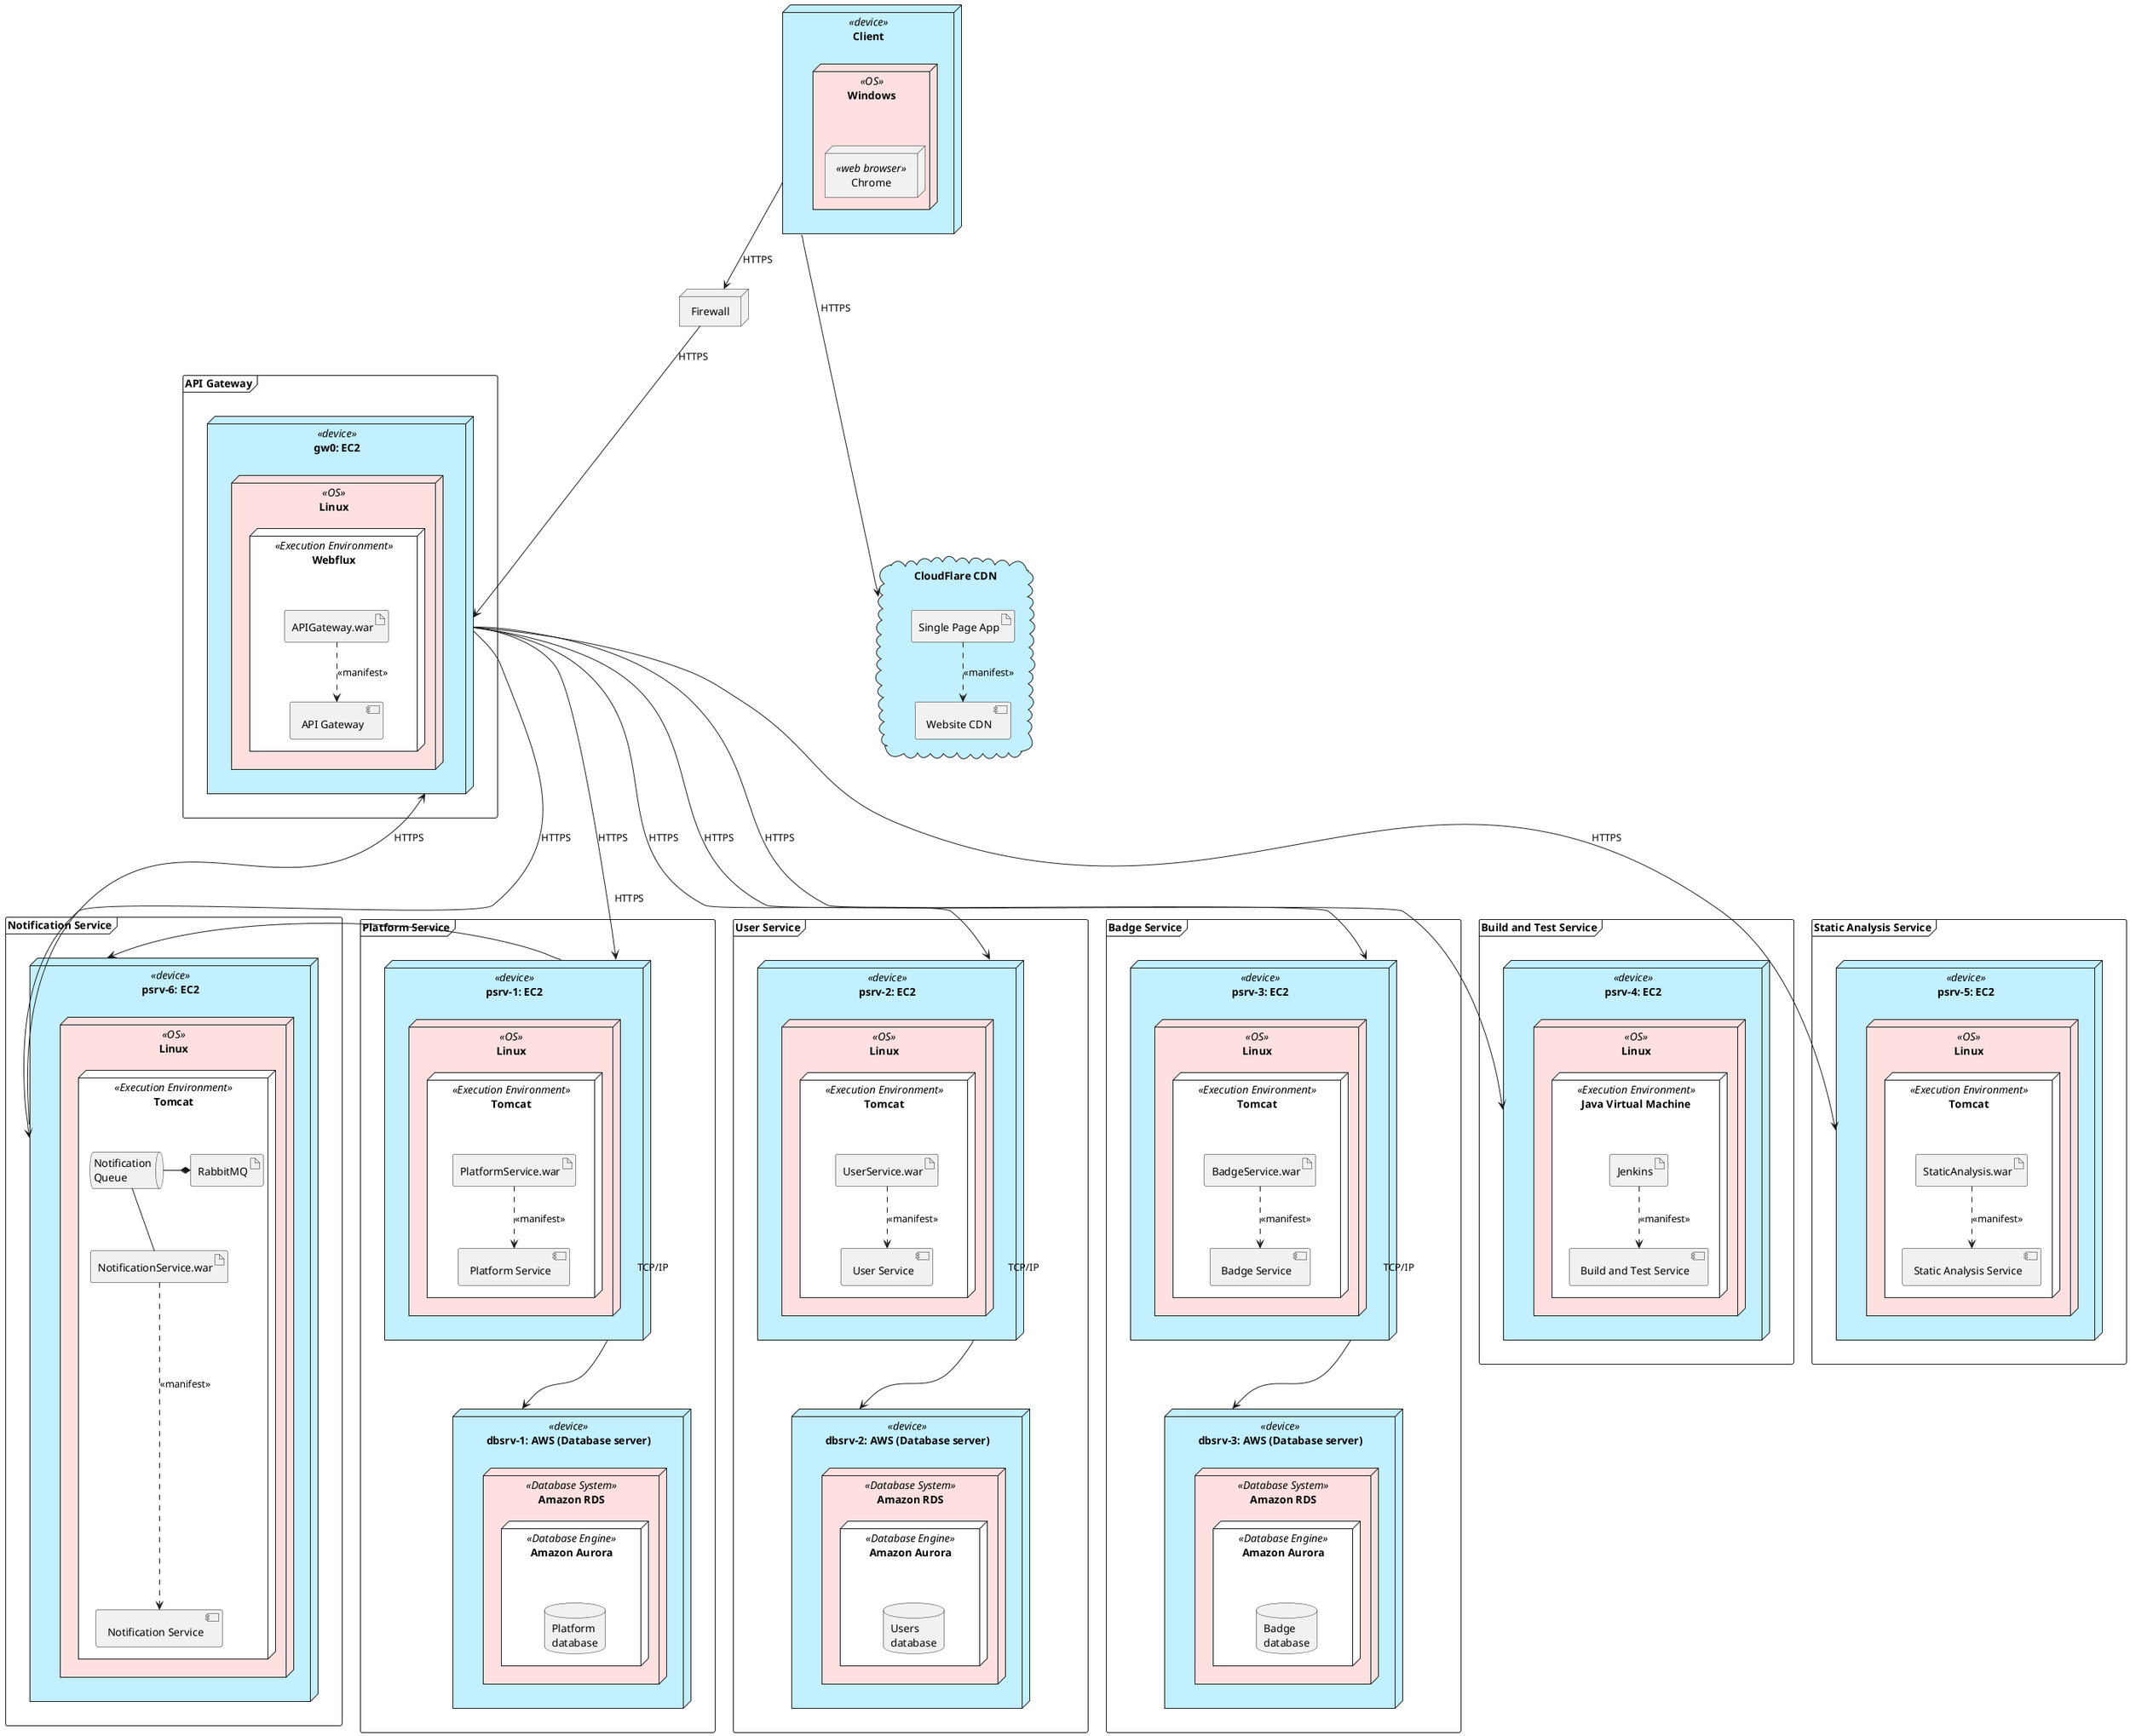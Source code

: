 @startuml Deployment Diagram

node Client <<device>> #APPLICATION{
    node "Windows" <<OS>> #IMPLEMENTATION{
        node "Chrome" <<web browser>>{
        }
    }
}

cloud "CloudFlare CDN" as CDN #APPLICATION{
    artifact "Single Page App"
    component "Website CDN"
    "Single Page App" ..> "Website CDN": <<manifest>>
}

Client ---> CDN: HTTPS

node Firewall
Client --> Firewall: HTTPS

frame "API Gateway"{
    node "gw0: EC2" <<device>> as GatewayDevice #APPLICATION{
        node "Linux" <<OS>> as gwos #IMPLEMENTATION{
            'https://spring.io/projects/spring-cloud-gateway/
            node "Webflux" <<Execution Environment>> #white{
                artifact "APIGateway.war"
                component "API Gateway" as gw
                "APIGateway.war" ..> gw : <<manifest>>
            }
        }
    }
}

Firewall --> GatewayDevice: HTTPS

frame "Platform Service"{
    node "psrv-1: EC2" <<device>> as PlatformDevice #APPLICATION{
        node "Linux" <<OS>> as plos #IMPLEMENTATION{
            node "Tomcat" <<Execution Environment>> as plee #white{
                artifact "PlatformService.war"
                component "Platform Service" as ps
                "PlatformService.war" ..> ps : <<manifest>>
            }
        }
    }
    node "dbsrv-1: AWS (Database server)" <<device>> as PlatformDBDevice #APPLICATION{
        node "Amazon RDS" <<Database System>> as pdbs #IMPLEMENTATION{
            node "Amazon Aurora" <<Database Engine>> as pdbe #white{
                database "Platform\ndatabase"
            }
        }
    }

    GatewayDevice ----> PlatformDevice : HTTPS
    PlatformDevice ---> PlatformDBDevice: TCP/IP
}


frame "User Service"{
    node "psrv-2: EC2" <<device>> as UserSrvDevice #APPLICATION{
        node "Linux" <<OS>> as usos #IMPLEMENTATION{
            node "Tomcat" <<Execution Environment>> as usee #white{
                artifact "UserService.war"
                component "User Service" as usc
                "UserService.war" ..> usc : <<manifest>>
            }
        }
    }
    node "dbsrv-2: AWS (Database server)" <<device>> as UserDBDevice #APPLICATION{
        node "Amazon RDS" <<Database System>> as udbs #IMPLEMENTATION{
            node "Amazon Aurora" <<Database Engine>> as usbe #white{
                database "Users\ndatabase"
            }
        }
    }

    GatewayDevice ---> UserSrvDevice : HTTPS
    UserSrvDevice ---> UserDBDevice: TCP/IP
}
PlatformDBDevice -[hidden] UserDBDevice

frame "Badge Service"{
    node "psrv-3: EC2" <<device>> as BadgesDevice #APPLICATION{
        node "Linux" <<OS>> as bdos #IMPLEMENTATION{
            node "Tomcat" <<Execution Environment>> as bdee #white{
                artifact "BadgeService.war"
                component "Badge Service" as bs
                "BadgeService.war" ..> bs : <<manifest>>
            }
        }
    }
    node "dbsrv-3: AWS (Database server)" <<device>> as BadgeDBDevice #APPLICATION{
        node "Amazon RDS" <<Database System>> as bdbs #IMPLEMENTATION{
            node "Amazon Aurora" <<Database Engine>> as bdbe #white{
                database "Badge\ndatabase"
            }
        }
    }

    GatewayDevice ---> BadgesDevice : HTTPS
    BadgesDevice ---> BadgeDBDevice: TCP/IP

}
PlatformDBDevice -[hidden] BadgeDBDevice

frame "Build and Test Service"{
    node "psrv-4: EC2" <<device>> as BuildDevice #APPLICATION{
        node "Linux" <<OS>> as bos #IMPLEMENTATION{
            node "Java Virtual Machine" <<Execution Environment>> as bee #white{
                artifact "Jenkins"
                component "Build and Test Service" as bts
                "Jenkins" ..> bts : <<manifest>>
            }
        }
    }
}

GatewayDevice ----> BuildDevice : HTTPS

frame "Static Analysis Service"{
    node "psrv-5: EC2" <<device>> as SADevice #APPLICATION{
        node "Linux" <<OS>> as saos #IMPLEMENTATION{
            node "Tomcat" <<Execution Environment>> as saee #white{
                artifact "StaticAnalysis.war"
                component "Static Analysis Service" as sas
                "StaticAnalysis.war" ..> sas : <<manifest>>
            }
        }
    }
}

GatewayDevice ----> SADevice : HTTPS

frame "Notification Service"{
    node "psrv-6: EC2" <<device>> as NotificationDevice #APPLICATION{
        node "Linux" <<OS>> as nos #IMPLEMENTATION{
            node "Tomcat" <<Execution Environment>> as nee #white{
                queue "Notification\nQueue" as nqueue
                artifact "NotificationService.war"
                artifact "RabbitMQ"
                nqueue -* "RabbitMQ"
                component "Notification Service" as ns
                nqueue -- "NotificationService.war"
                "NotificationService.war" ..> ns : <<manifest>>
            }
        }
    }
}

GatewayDevice ----> NotificationDevice : HTTPS
NotificationDevice ----> GatewayDevice : HTTPS


PlatformDevice -> NotificationDevice : HTTPS

@enduml